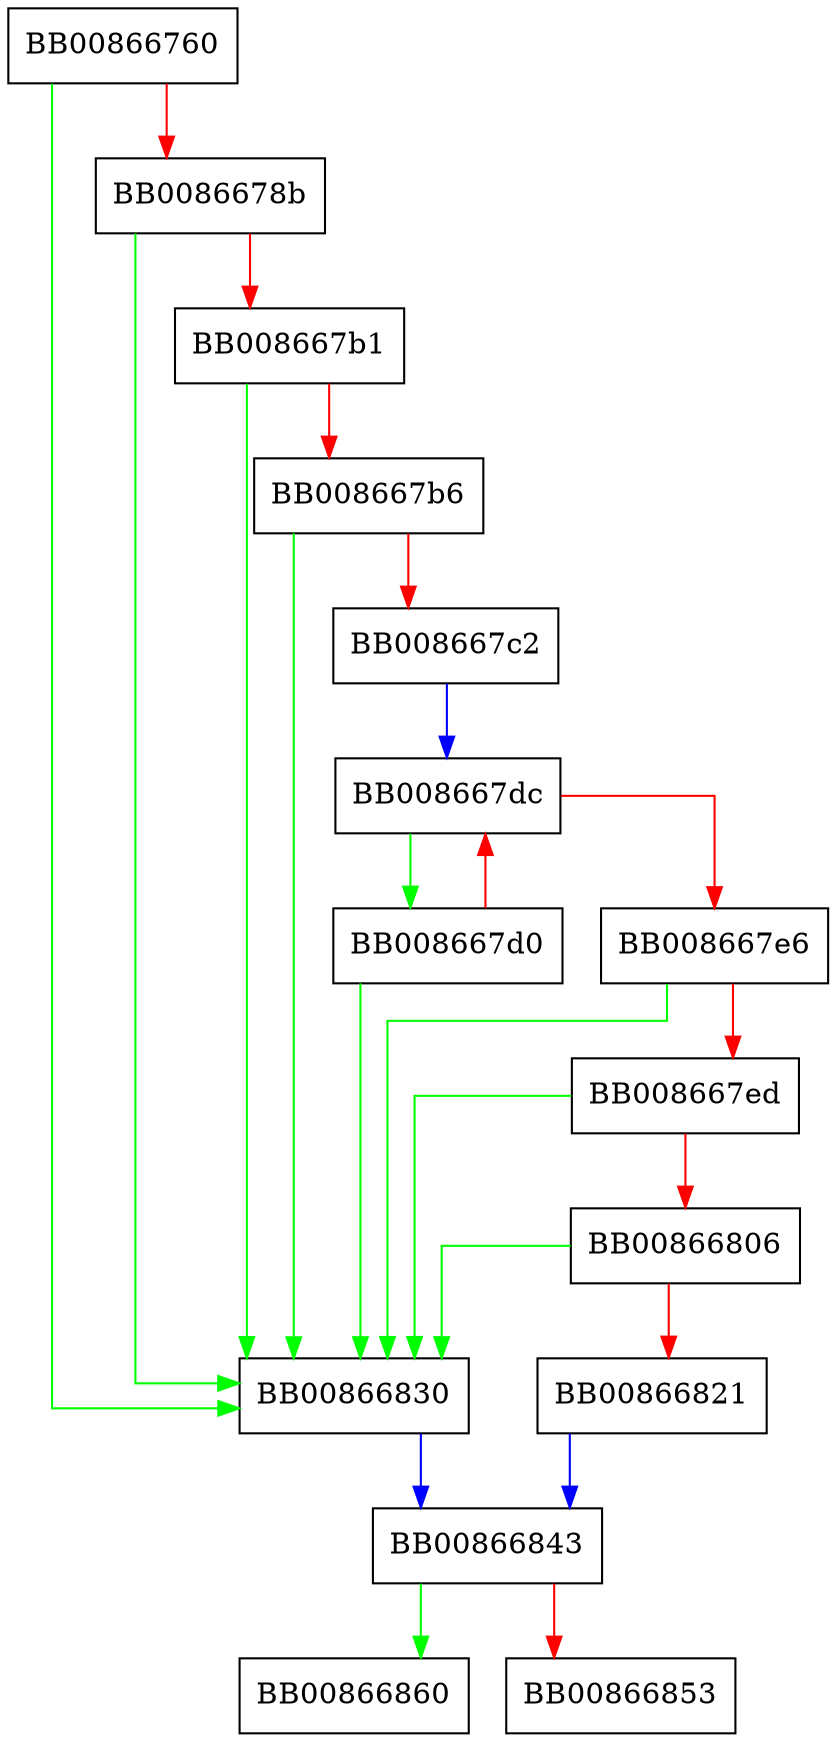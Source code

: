 digraph __gettext_extract_plural {
  node [shape="box"];
  graph [splines=ortho];
  BB00866760 -> BB00866830 [color="green"];
  BB00866760 -> BB0086678b [color="red"];
  BB0086678b -> BB00866830 [color="green"];
  BB0086678b -> BB008667b1 [color="red"];
  BB008667b1 -> BB00866830 [color="green"];
  BB008667b1 -> BB008667b6 [color="red"];
  BB008667b6 -> BB00866830 [color="green"];
  BB008667b6 -> BB008667c2 [color="red"];
  BB008667c2 -> BB008667dc [color="blue"];
  BB008667d0 -> BB00866830 [color="green"];
  BB008667d0 -> BB008667dc [color="red"];
  BB008667dc -> BB008667d0 [color="green"];
  BB008667dc -> BB008667e6 [color="red"];
  BB008667e6 -> BB00866830 [color="green"];
  BB008667e6 -> BB008667ed [color="red"];
  BB008667ed -> BB00866830 [color="green"];
  BB008667ed -> BB00866806 [color="red"];
  BB00866806 -> BB00866830 [color="green"];
  BB00866806 -> BB00866821 [color="red"];
  BB00866821 -> BB00866843 [color="blue"];
  BB00866830 -> BB00866843 [color="blue"];
  BB00866843 -> BB00866860 [color="green"];
  BB00866843 -> BB00866853 [color="red"];
}